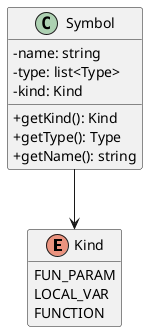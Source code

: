 @startuml
skinparam classattributeiconsize 0
hide empty methods

enum Kind {
  FUN_PARAM
  LOCAL_VAR
  FUNCTION
}
Symbol --> Kind

class Symbol {
  -name: string
  -type: list<Type>
  -kind: Kind

  +getKind(): Kind
  +getType(): Type
  +getName(): string
}
@enduml
